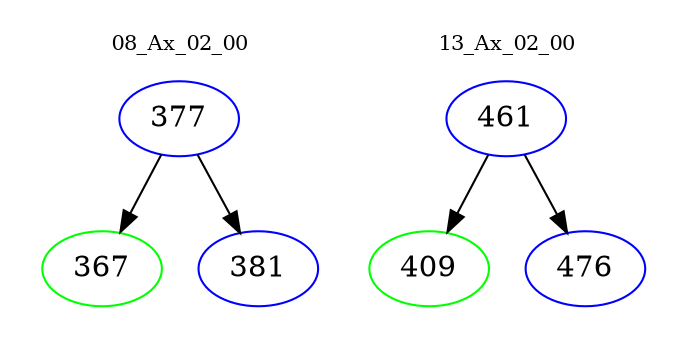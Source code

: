 digraph{
subgraph cluster_0 {
color = white
label = "08_Ax_02_00";
fontsize=10;
T0_377 [label="377", color="blue"]
T0_377 -> T0_367 [color="black"]
T0_367 [label="367", color="green"]
T0_377 -> T0_381 [color="black"]
T0_381 [label="381", color="blue"]
}
subgraph cluster_1 {
color = white
label = "13_Ax_02_00";
fontsize=10;
T1_461 [label="461", color="blue"]
T1_461 -> T1_409 [color="black"]
T1_409 [label="409", color="green"]
T1_461 -> T1_476 [color="black"]
T1_476 [label="476", color="blue"]
}
}
